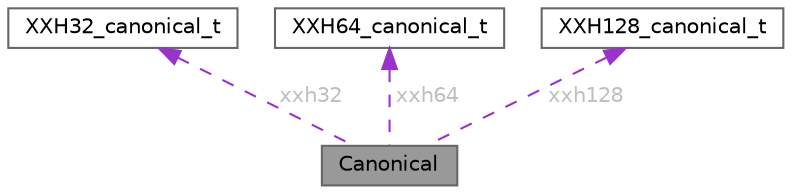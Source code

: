 digraph "Canonical"
{
 // LATEX_PDF_SIZE
  bgcolor="transparent";
  edge [fontname=Helvetica,fontsize=10,labelfontname=Helvetica,labelfontsize=10];
  node [fontname=Helvetica,fontsize=10,shape=box,height=0.2,width=0.4];
  Node1 [id="Node000001",label="Canonical",height=0.2,width=0.4,color="gray40", fillcolor="grey60", style="filled", fontcolor="black",tooltip=" "];
  Node2 -> Node1 [id="edge1_Node000001_Node000002",dir="back",color="darkorchid3",style="dashed",tooltip=" ",label=" xxh32",fontcolor="grey" ];
  Node2 [id="Node000002",label="XXH32_canonical_t",height=0.2,width=0.4,color="gray40", fillcolor="white", style="filled",URL="$struct_x_x_h32__canonical__t.html",tooltip="Canonical (big endian) representation of XXH32_hash_t."];
  Node3 -> Node1 [id="edge2_Node000001_Node000003",dir="back",color="darkorchid3",style="dashed",tooltip=" ",label=" xxh64",fontcolor="grey" ];
  Node3 [id="Node000003",label="XXH64_canonical_t",height=0.2,width=0.4,color="gray40", fillcolor="white", style="filled",URL="$struct_x_x_h64__canonical__t.html",tooltip="Canonical (big endian) representation of XXH64_hash_t."];
  Node4 -> Node1 [id="edge3_Node000001_Node000004",dir="back",color="darkorchid3",style="dashed",tooltip=" ",label=" xxh128",fontcolor="grey" ];
  Node4 [id="Node000004",label="XXH128_canonical_t",height=0.2,width=0.4,color="gray40", fillcolor="white", style="filled",URL="$struct_x_x_h128__canonical__t.html",tooltip=" "];
}
